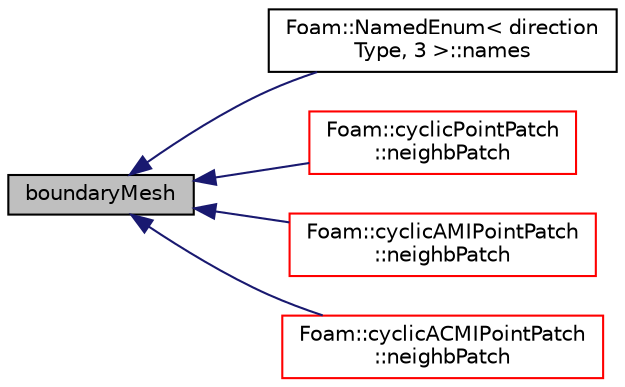 digraph "boundaryMesh"
{
  bgcolor="transparent";
  edge [fontname="Helvetica",fontsize="10",labelfontname="Helvetica",labelfontsize="10"];
  node [fontname="Helvetica",fontsize="10",shape=record];
  rankdir="LR";
  Node39 [label="boundaryMesh",height=0.2,width=0.4,color="black", fillcolor="grey75", style="filled", fontcolor="black"];
  Node39 -> Node40 [dir="back",color="midnightblue",fontsize="10",style="solid",fontname="Helvetica"];
  Node40 [label="Foam::NamedEnum\< direction\lType, 3 \>::names",height=0.2,width=0.4,color="black",URL="$a27113.html#a7350da3a0edd92cd11e6c479c9967dc8"];
  Node39 -> Node41 [dir="back",color="midnightblue",fontsize="10",style="solid",fontname="Helvetica"];
  Node41 [label="Foam::cyclicPointPatch\l::neighbPatch",height=0.2,width=0.4,color="red",URL="$a28429.html#a1d205ae1145f95d5c515085aaf734049",tooltip="Return neighbour point patch. "];
  Node39 -> Node46 [dir="back",color="midnightblue",fontsize="10",style="solid",fontname="Helvetica"];
  Node46 [label="Foam::cyclicAMIPointPatch\l::neighbPatch",height=0.2,width=0.4,color="red",URL="$a26069.html#af0a7734d2e012a58bb74f42aae744724",tooltip="Return neighbour point patch. "];
  Node39 -> Node51 [dir="back",color="midnightblue",fontsize="10",style="solid",fontname="Helvetica"];
  Node51 [label="Foam::cyclicACMIPointPatch\l::neighbPatch",height=0.2,width=0.4,color="red",URL="$a26049.html#afd15629e4ca4cb65dba89f93d9abf66b",tooltip="Return neighbour point patch. "];
}

